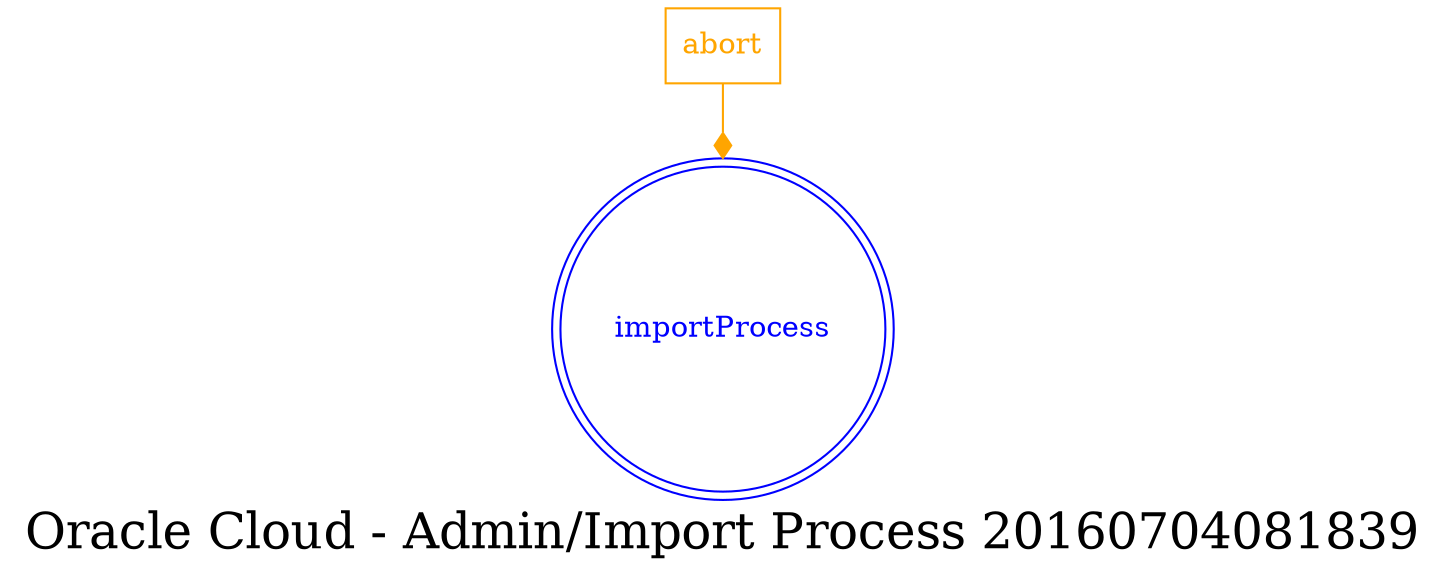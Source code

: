 digraph LexiconGraph {
graph[label="Oracle Cloud - Admin/Import Process 20160704081839", fontsize=24]
splines=true
"importProcess" [color=blue, fontcolor=blue, shape=doublecircle]
"abort" [color=orange, fontcolor=orange, shape=box]
"abort" -> "importProcess" [color=orange, fontcolor=orange, arrowhead=diamond, arrowtail=none]
}
